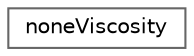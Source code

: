 digraph "Graphical Class Hierarchy"
{
 // LATEX_PDF_SIZE
  bgcolor="transparent";
  edge [fontname=Helvetica,fontsize=10,labelfontname=Helvetica,labelfontsize=10];
  node [fontname=Helvetica,fontsize=10,shape=box,height=0.2,width=0.4];
  rankdir="LR";
  Node0 [id="Node000000",label="noneViscosity",height=0.2,width=0.4,color="grey40", fillcolor="white", style="filled",URL="$classFoam_1_1noneViscosity.html",tooltip=" "];
}
